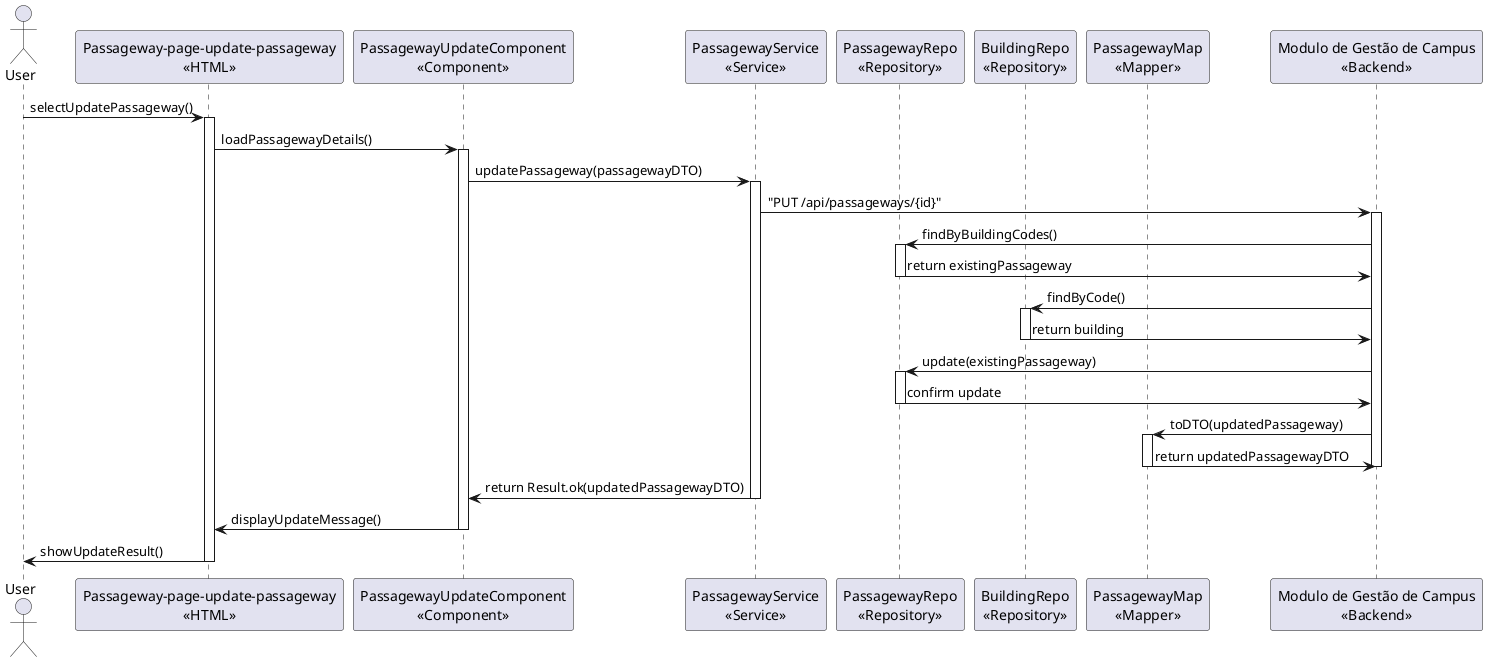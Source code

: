 @startuml Update Passageway
actor "User" as user
participant "Passageway-page-update-passageway\n<<HTML>>" as html
participant "PassagewayUpdateComponent\n<<Component>>" as component
participant "PassagewayService\n<<Service>>" as service
participant "PassagewayRepo\n<<Repository>>" as passagewayRepo
participant "BuildingRepo\n<<Repository>>" as buildingRepo
participant "PassagewayMap\n<<Mapper>>" as passagewayMap
participant "Modulo de Gestão de Campus\n<<Backend>>" as mgc

user -> html: selectUpdatePassageway()
activate html

html -> component: loadPassagewayDetails()
activate component

component -> service: updatePassageway(passagewayDTO)
activate service

service -> mgc: "PUT /api/passageways/{id}"
activate mgc
mgc -> passagewayRepo: findByBuildingCodes()
activate passagewayRepo
passagewayRepo -> mgc: return existingPassageway
deactivate passagewayRepo

mgc -> buildingRepo: findByCode()
activate buildingRepo
buildingRepo -> mgc: return building
deactivate buildingRepo

mgc -> passagewayRepo: update(existingPassageway)
activate passagewayRepo
passagewayRepo -> mgc: confirm update
deactivate passagewayRepo

mgc -> passagewayMap: toDTO(updatedPassageway)
activate passagewayMap
passagewayMap -> mgc: return updatedPassagewayDTO
deactivate passagewayMap
deactivate mgc

service -> component: return Result.ok(updatedPassagewayDTO)
deactivate service

component -> html: displayUpdateMessage()
deactivate component

html -> user: showUpdateResult()
deactivate html
@enduml
